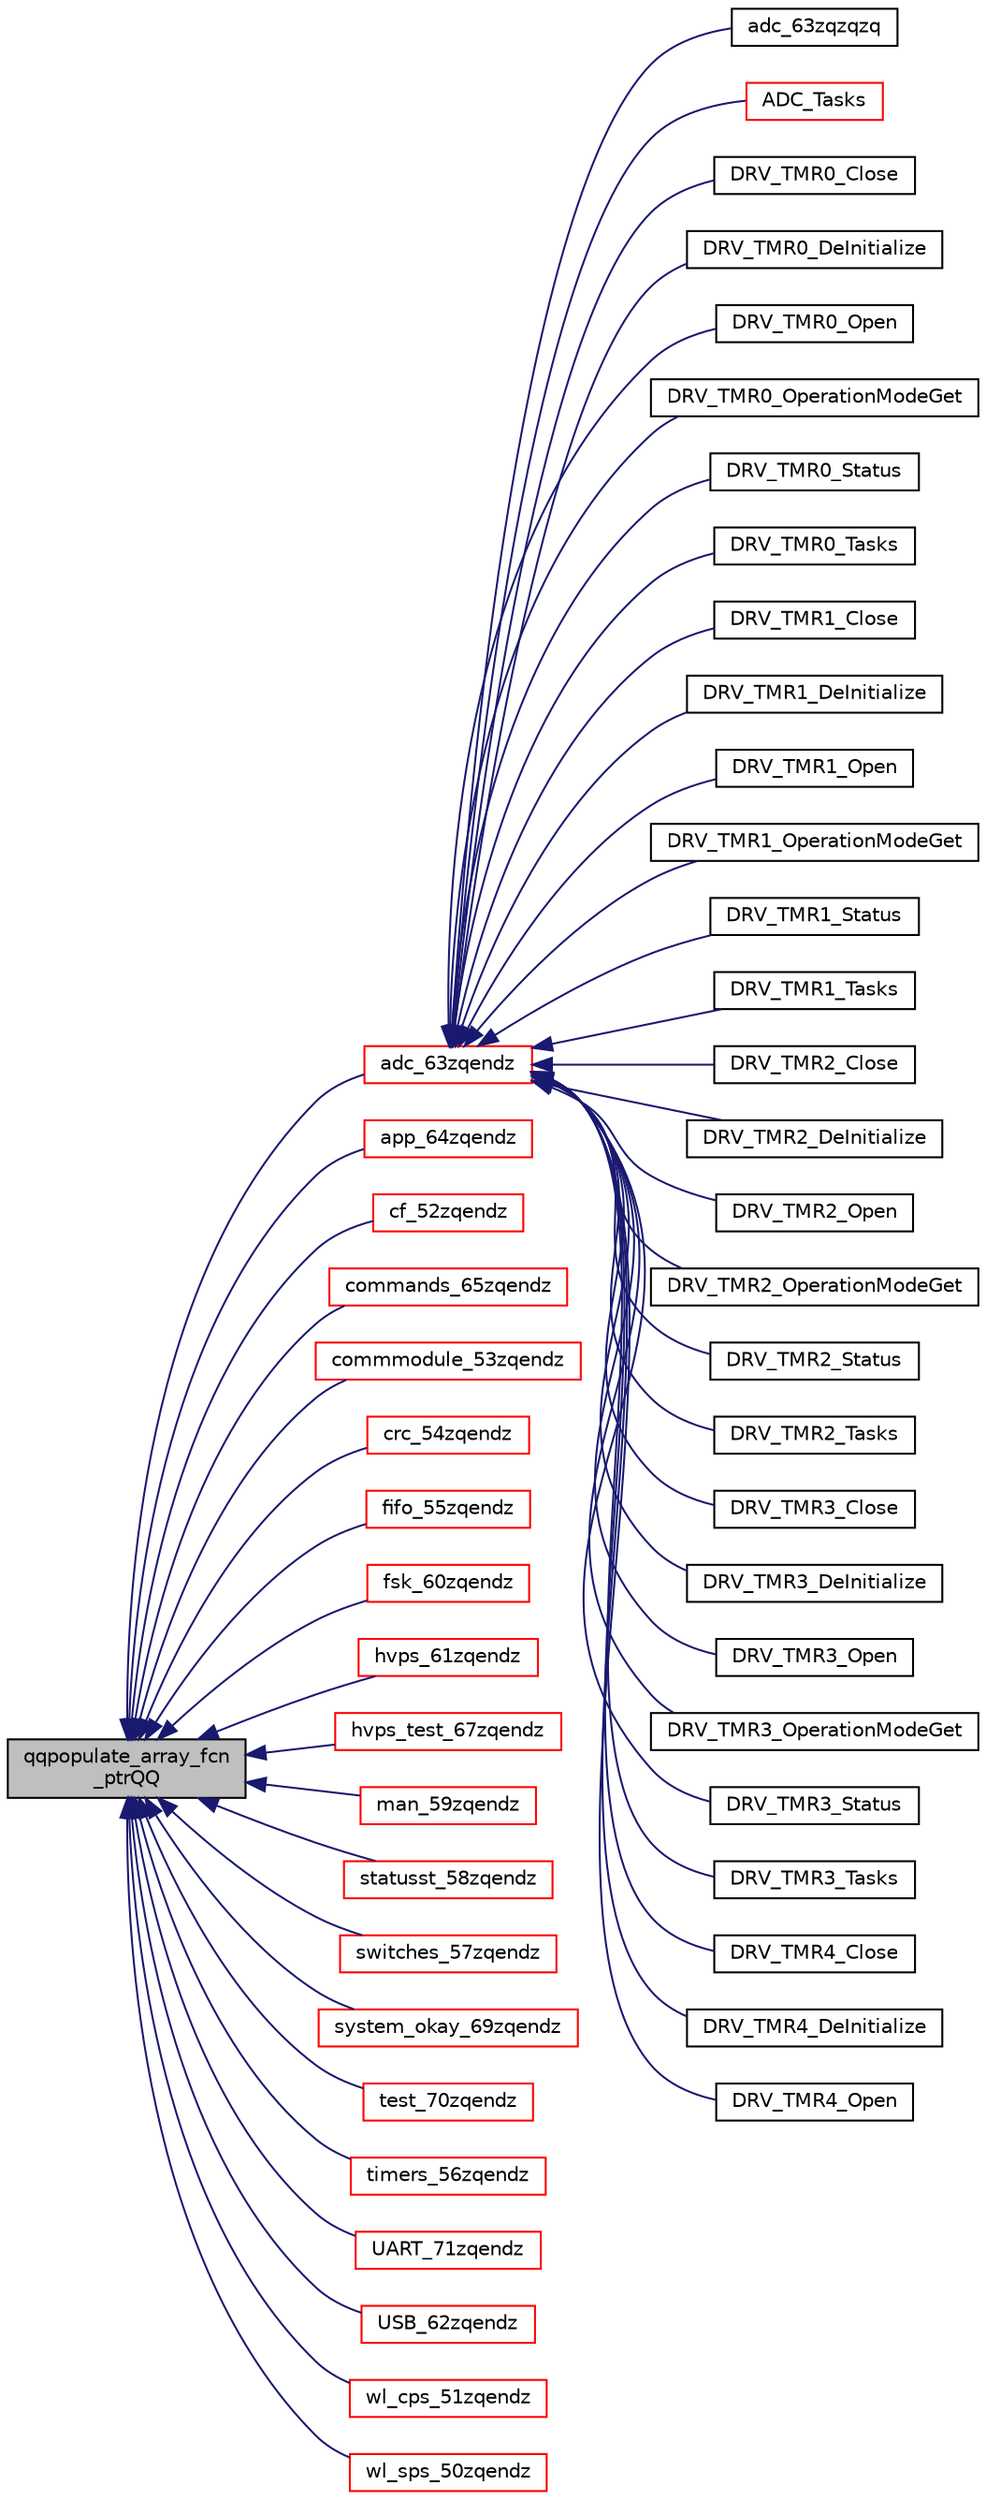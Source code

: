 digraph "qqpopulate_array_fcn_ptrQQ"
{
  edge [fontname="Helvetica",fontsize="10",labelfontname="Helvetica",labelfontsize="10"];
  node [fontname="Helvetica",fontsize="10",shape=record];
  rankdir="LR";
  Node486 [label="qqpopulate_array_fcn\l_ptrQQ",height=0.2,width=0.4,color="black", fillcolor="grey75", style="filled", fontcolor="black"];
  Node486 -> Node487 [dir="back",color="midnightblue",fontsize="10",style="solid",fontname="Helvetica"];
  Node487 [label="adc_63zqendz",height=0.2,width=0.4,color="red", fillcolor="white", style="filled",URL="$inszt__adc_8c.html#a4b80fddad942e9b3aedef274004067ae"];
  Node487 -> Node488 [dir="back",color="midnightblue",fontsize="10",style="solid",fontname="Helvetica"];
  Node488 [label="adc_63zqzqzq",height=0.2,width=0.4,color="black", fillcolor="white", style="filled",URL="$inszt__adc_8c.html#a444d9f40192121e0e813e258f0745a77"];
  Node487 -> Node489 [dir="back",color="midnightblue",fontsize="10",style="solid",fontname="Helvetica"];
  Node489 [label="ADC_Tasks",height=0.2,width=0.4,color="red", fillcolor="white", style="filled",URL="$inszt__adc_8c.html#a605fe6092855d752d3337cd8a7929d18"];
  Node487 -> Node492 [dir="back",color="midnightblue",fontsize="10",style="solid",fontname="Helvetica"];
  Node492 [label="DRV_TMR0_Close",height=0.2,width=0.4,color="black", fillcolor="white", style="filled",URL="$inszt__adc_8c.html#a32eae35a1e64a44969e70c746ec9cdc2"];
  Node487 -> Node493 [dir="back",color="midnightblue",fontsize="10",style="solid",fontname="Helvetica"];
  Node493 [label="DRV_TMR0_DeInitialize",height=0.2,width=0.4,color="black", fillcolor="white", style="filled",URL="$inszt__adc_8c.html#ac35e22ce2277246569aa15a0142f42de"];
  Node487 -> Node494 [dir="back",color="midnightblue",fontsize="10",style="solid",fontname="Helvetica"];
  Node494 [label="DRV_TMR0_Open",height=0.2,width=0.4,color="black", fillcolor="white", style="filled",URL="$inszt__adc_8c.html#a6185be0b1acc5308100e9c168c6d9882"];
  Node487 -> Node495 [dir="back",color="midnightblue",fontsize="10",style="solid",fontname="Helvetica"];
  Node495 [label="DRV_TMR0_OperationModeGet",height=0.2,width=0.4,color="black", fillcolor="white", style="filled",URL="$inszt__adc_8c.html#a75154e72363837310412c5f0f77ca99b"];
  Node487 -> Node496 [dir="back",color="midnightblue",fontsize="10",style="solid",fontname="Helvetica"];
  Node496 [label="DRV_TMR0_Status",height=0.2,width=0.4,color="black", fillcolor="white", style="filled",URL="$inszt__adc_8c.html#aa0b45abb3787c0b80fba63077983fda6"];
  Node487 -> Node497 [dir="back",color="midnightblue",fontsize="10",style="solid",fontname="Helvetica"];
  Node497 [label="DRV_TMR0_Tasks",height=0.2,width=0.4,color="black", fillcolor="white", style="filled",URL="$inszt__adc_8c.html#a074ed24077060483c762988f726d23e9"];
  Node487 -> Node498 [dir="back",color="midnightblue",fontsize="10",style="solid",fontname="Helvetica"];
  Node498 [label="DRV_TMR1_Close",height=0.2,width=0.4,color="black", fillcolor="white", style="filled",URL="$inszt__adc_8c.html#a6a5cde4bb2a1f040394eff6085aa1d59"];
  Node487 -> Node499 [dir="back",color="midnightblue",fontsize="10",style="solid",fontname="Helvetica"];
  Node499 [label="DRV_TMR1_DeInitialize",height=0.2,width=0.4,color="black", fillcolor="white", style="filled",URL="$inszt__adc_8c.html#abf7739f5097a1ceff5268ea070a35c9e"];
  Node487 -> Node500 [dir="back",color="midnightblue",fontsize="10",style="solid",fontname="Helvetica"];
  Node500 [label="DRV_TMR1_Open",height=0.2,width=0.4,color="black", fillcolor="white", style="filled",URL="$inszt__adc_8c.html#ac23662f1a2e62aff3d8576b4fb403b5e"];
  Node487 -> Node501 [dir="back",color="midnightblue",fontsize="10",style="solid",fontname="Helvetica"];
  Node501 [label="DRV_TMR1_OperationModeGet",height=0.2,width=0.4,color="black", fillcolor="white", style="filled",URL="$inszt__adc_8c.html#a2ddcb52c248a14db2f5d3cc2b8396b4d"];
  Node487 -> Node502 [dir="back",color="midnightblue",fontsize="10",style="solid",fontname="Helvetica"];
  Node502 [label="DRV_TMR1_Status",height=0.2,width=0.4,color="black", fillcolor="white", style="filled",URL="$inszt__adc_8c.html#af0b509a65d0cc40830845f905e72f383"];
  Node487 -> Node503 [dir="back",color="midnightblue",fontsize="10",style="solid",fontname="Helvetica"];
  Node503 [label="DRV_TMR1_Tasks",height=0.2,width=0.4,color="black", fillcolor="white", style="filled",URL="$inszt__adc_8c.html#a0c01e1083b80ad88b2bc0fae758b1f0e"];
  Node487 -> Node504 [dir="back",color="midnightblue",fontsize="10",style="solid",fontname="Helvetica"];
  Node504 [label="DRV_TMR2_Close",height=0.2,width=0.4,color="black", fillcolor="white", style="filled",URL="$inszt__adc_8c.html#a5ad44e5f36f8a566c396331e7c08c15d"];
  Node487 -> Node505 [dir="back",color="midnightblue",fontsize="10",style="solid",fontname="Helvetica"];
  Node505 [label="DRV_TMR2_DeInitialize",height=0.2,width=0.4,color="black", fillcolor="white", style="filled",URL="$inszt__adc_8c.html#a0aa800750e31f5d3aea0afcd7faa41fe"];
  Node487 -> Node506 [dir="back",color="midnightblue",fontsize="10",style="solid",fontname="Helvetica"];
  Node506 [label="DRV_TMR2_Open",height=0.2,width=0.4,color="black", fillcolor="white", style="filled",URL="$inszt__adc_8c.html#ae3ec2e7d926f1dfcf4d5b4ec3f4452b1"];
  Node487 -> Node507 [dir="back",color="midnightblue",fontsize="10",style="solid",fontname="Helvetica"];
  Node507 [label="DRV_TMR2_OperationModeGet",height=0.2,width=0.4,color="black", fillcolor="white", style="filled",URL="$inszt__adc_8c.html#aaec612bc5ca6823e226aa9e168f0f7e4"];
  Node487 -> Node508 [dir="back",color="midnightblue",fontsize="10",style="solid",fontname="Helvetica"];
  Node508 [label="DRV_TMR2_Status",height=0.2,width=0.4,color="black", fillcolor="white", style="filled",URL="$inszt__adc_8c.html#ab66021f387d5cbb3e7ab20b7718aa773"];
  Node487 -> Node509 [dir="back",color="midnightblue",fontsize="10",style="solid",fontname="Helvetica"];
  Node509 [label="DRV_TMR2_Tasks",height=0.2,width=0.4,color="black", fillcolor="white", style="filled",URL="$inszt__adc_8c.html#a4cae103296c260a0cacd0bfbb02abec6"];
  Node487 -> Node510 [dir="back",color="midnightblue",fontsize="10",style="solid",fontname="Helvetica"];
  Node510 [label="DRV_TMR3_Close",height=0.2,width=0.4,color="black", fillcolor="white", style="filled",URL="$inszt__adc_8c.html#a5dd9fa4b5c96ae83f17ed22952b3526b"];
  Node487 -> Node511 [dir="back",color="midnightblue",fontsize="10",style="solid",fontname="Helvetica"];
  Node511 [label="DRV_TMR3_DeInitialize",height=0.2,width=0.4,color="black", fillcolor="white", style="filled",URL="$inszt__adc_8c.html#a51119949a1b0dc2ade9d15cd3eef3cf9"];
  Node487 -> Node512 [dir="back",color="midnightblue",fontsize="10",style="solid",fontname="Helvetica"];
  Node512 [label="DRV_TMR3_Open",height=0.2,width=0.4,color="black", fillcolor="white", style="filled",URL="$inszt__adc_8c.html#a14def85d2721c6fe7a0f52e5da985745"];
  Node487 -> Node513 [dir="back",color="midnightblue",fontsize="10",style="solid",fontname="Helvetica"];
  Node513 [label="DRV_TMR3_OperationModeGet",height=0.2,width=0.4,color="black", fillcolor="white", style="filled",URL="$inszt__adc_8c.html#aba3d374b5742c8fed77fb9c5125906e8"];
  Node487 -> Node514 [dir="back",color="midnightblue",fontsize="10",style="solid",fontname="Helvetica"];
  Node514 [label="DRV_TMR3_Status",height=0.2,width=0.4,color="black", fillcolor="white", style="filled",URL="$inszt__adc_8c.html#ab337820f2261ee63bfbdbe91f999de92"];
  Node487 -> Node515 [dir="back",color="midnightblue",fontsize="10",style="solid",fontname="Helvetica"];
  Node515 [label="DRV_TMR3_Tasks",height=0.2,width=0.4,color="black", fillcolor="white", style="filled",URL="$inszt__adc_8c.html#ac4622292b2dab66f9b5ae9778db08478"];
  Node487 -> Node516 [dir="back",color="midnightblue",fontsize="10",style="solid",fontname="Helvetica"];
  Node516 [label="DRV_TMR4_Close",height=0.2,width=0.4,color="black", fillcolor="white", style="filled",URL="$inszt__adc_8c.html#abca98245dd4f6348cc96c19911fa2f7f"];
  Node487 -> Node517 [dir="back",color="midnightblue",fontsize="10",style="solid",fontname="Helvetica"];
  Node517 [label="DRV_TMR4_DeInitialize",height=0.2,width=0.4,color="black", fillcolor="white", style="filled",URL="$inszt__adc_8c.html#a24315793d9553d184024aea496534bc5"];
  Node487 -> Node518 [dir="back",color="midnightblue",fontsize="10",style="solid",fontname="Helvetica"];
  Node518 [label="DRV_TMR4_Open",height=0.2,width=0.4,color="black", fillcolor="white", style="filled",URL="$inszt__adc_8c.html#a6e2c39c5a9d8b23859be0e673b43b1b9"];
  Node486 -> Node522 [dir="back",color="midnightblue",fontsize="10",style="solid",fontname="Helvetica"];
  Node522 [label="app_64zqendz",height=0.2,width=0.4,color="red", fillcolor="white", style="filled",URL="$inszt__app_8c.html#a145645389635ff2c9f31c188fb34630d"];
  Node486 -> Node555 [dir="back",color="midnightblue",fontsize="10",style="solid",fontname="Helvetica"];
  Node555 [label="cf_52zqendz",height=0.2,width=0.4,color="red", fillcolor="white", style="filled",URL="$inszt__cf_8c.html#a25131de37a91b7204406667aae523c9d"];
  Node486 -> Node588 [dir="back",color="midnightblue",fontsize="10",style="solid",fontname="Helvetica"];
  Node588 [label="commands_65zqendz",height=0.2,width=0.4,color="red", fillcolor="white", style="filled",URL="$inszt__commands_8c.html#ae5eaf40dc6507a08e90fc7a48ee2fd81"];
  Node486 -> Node629 [dir="back",color="midnightblue",fontsize="10",style="solid",fontname="Helvetica"];
  Node629 [label="commmodule_53zqendz",height=0.2,width=0.4,color="red", fillcolor="white", style="filled",URL="$inszt__commmodule_8c.html#a96db1778e1f6c4e3f62a377955563ded"];
  Node486 -> Node661 [dir="back",color="midnightblue",fontsize="10",style="solid",fontname="Helvetica"];
  Node661 [label="crc_54zqendz",height=0.2,width=0.4,color="red", fillcolor="white", style="filled",URL="$inszt__crc_8c.html#aedaa12af27341c2ebcb6bb358f90f781"];
  Node486 -> Node674 [dir="back",color="midnightblue",fontsize="10",style="solid",fontname="Helvetica"];
  Node674 [label="fifo_55zqendz",height=0.2,width=0.4,color="red", fillcolor="white", style="filled",URL="$inszt__fifo_8c.html#acc0b6535620060f9899fb9c4d36b42b2"];
  Node486 -> Node685 [dir="back",color="midnightblue",fontsize="10",style="solid",fontname="Helvetica"];
  Node685 [label="fsk_60zqendz",height=0.2,width=0.4,color="red", fillcolor="white", style="filled",URL="$inszt__fsk_8c.html#a73251ccdc6214ed6ecbd699bd11a67f3"];
  Node486 -> Node723 [dir="back",color="midnightblue",fontsize="10",style="solid",fontname="Helvetica"];
  Node723 [label="hvps_61zqendz",height=0.2,width=0.4,color="red", fillcolor="white", style="filled",URL="$inszt__hvps_8c.html#a549023b62d578866ed04778da5dde280"];
  Node486 -> Node758 [dir="back",color="midnightblue",fontsize="10",style="solid",fontname="Helvetica"];
  Node758 [label="hvps_test_67zqendz",height=0.2,width=0.4,color="red", fillcolor="white", style="filled",URL="$inszt__hvps__test_8c.html#ad8c587bedb05e758a49e8e760fa00bff"];
  Node486 -> Node792 [dir="back",color="midnightblue",fontsize="10",style="solid",fontname="Helvetica"];
  Node792 [label="man_59zqendz",height=0.2,width=0.4,color="red", fillcolor="white", style="filled",URL="$inszt__man_8c.html#a12d5731fcc096bdd55ec40c9fc0225ab"];
  Node486 -> Node834 [dir="back",color="midnightblue",fontsize="10",style="solid",fontname="Helvetica"];
  Node834 [label="statusst_58zqendz",height=0.2,width=0.4,color="red", fillcolor="white", style="filled",URL="$inszt__statusst_8c.html#ae71c261c91d88b34ca3749d86c15c4f9"];
  Node486 -> Node868 [dir="back",color="midnightblue",fontsize="10",style="solid",fontname="Helvetica"];
  Node868 [label="switches_57zqendz",height=0.2,width=0.4,color="red", fillcolor="white", style="filled",URL="$inszt__switches_8c.html#ad51832297247c1ed4a8e22659b160627"];
  Node486 -> Node905 [dir="back",color="midnightblue",fontsize="10",style="solid",fontname="Helvetica"];
  Node905 [label="system_okay_69zqendz",height=0.2,width=0.4,color="red", fillcolor="white", style="filled",URL="$inszt__system__okay_8c.html#ab87233a1179bccb66e8e7c5619b53047"];
  Node486 -> Node941 [dir="back",color="midnightblue",fontsize="10",style="solid",fontname="Helvetica"];
  Node941 [label="test_70zqendz",height=0.2,width=0.4,color="red", fillcolor="white", style="filled",URL="$inszt__test_8c.html#a0488eebef7a8ba37a279b283454b8924"];
  Node486 -> Node975 [dir="back",color="midnightblue",fontsize="10",style="solid",fontname="Helvetica"];
  Node975 [label="timers_56zqendz",height=0.2,width=0.4,color="red", fillcolor="white", style="filled",URL="$inszt__timers_8c.html#aa45ff03ee60875e1b0ffa92b2284ac7a"];
  Node486 -> Node1008 [dir="back",color="midnightblue",fontsize="10",style="solid",fontname="Helvetica"];
  Node1008 [label="UART_71zqendz",height=0.2,width=0.4,color="red", fillcolor="white", style="filled",URL="$inszt___u_a_r_t_8c.html#a554df8fb4d2ec98c6717da3f7ee9f81d"];
  Node486 -> Node1040 [dir="back",color="midnightblue",fontsize="10",style="solid",fontname="Helvetica"];
  Node1040 [label="USB_62zqendz",height=0.2,width=0.4,color="red", fillcolor="white", style="filled",URL="$inszt___u_s_b_8c.html#a070042fb68ecae81ab9cfb83b9a9abb9"];
  Node486 -> Node1073 [dir="back",color="midnightblue",fontsize="10",style="solid",fontname="Helvetica"];
  Node1073 [label="wl_cps_51zqendz",height=0.2,width=0.4,color="red", fillcolor="white", style="filled",URL="$inszt__wl__cps_8c.html#a643ad3d463b7f6352f5129c3e7cca3b7"];
  Node486 -> Node1112 [dir="back",color="midnightblue",fontsize="10",style="solid",fontname="Helvetica"];
  Node1112 [label="wl_sps_50zqendz",height=0.2,width=0.4,color="red", fillcolor="white", style="filled",URL="$inszt__wl__sps_8c.html#a6319c4e68ec85faa4ed3bbb0701986bc"];
}
